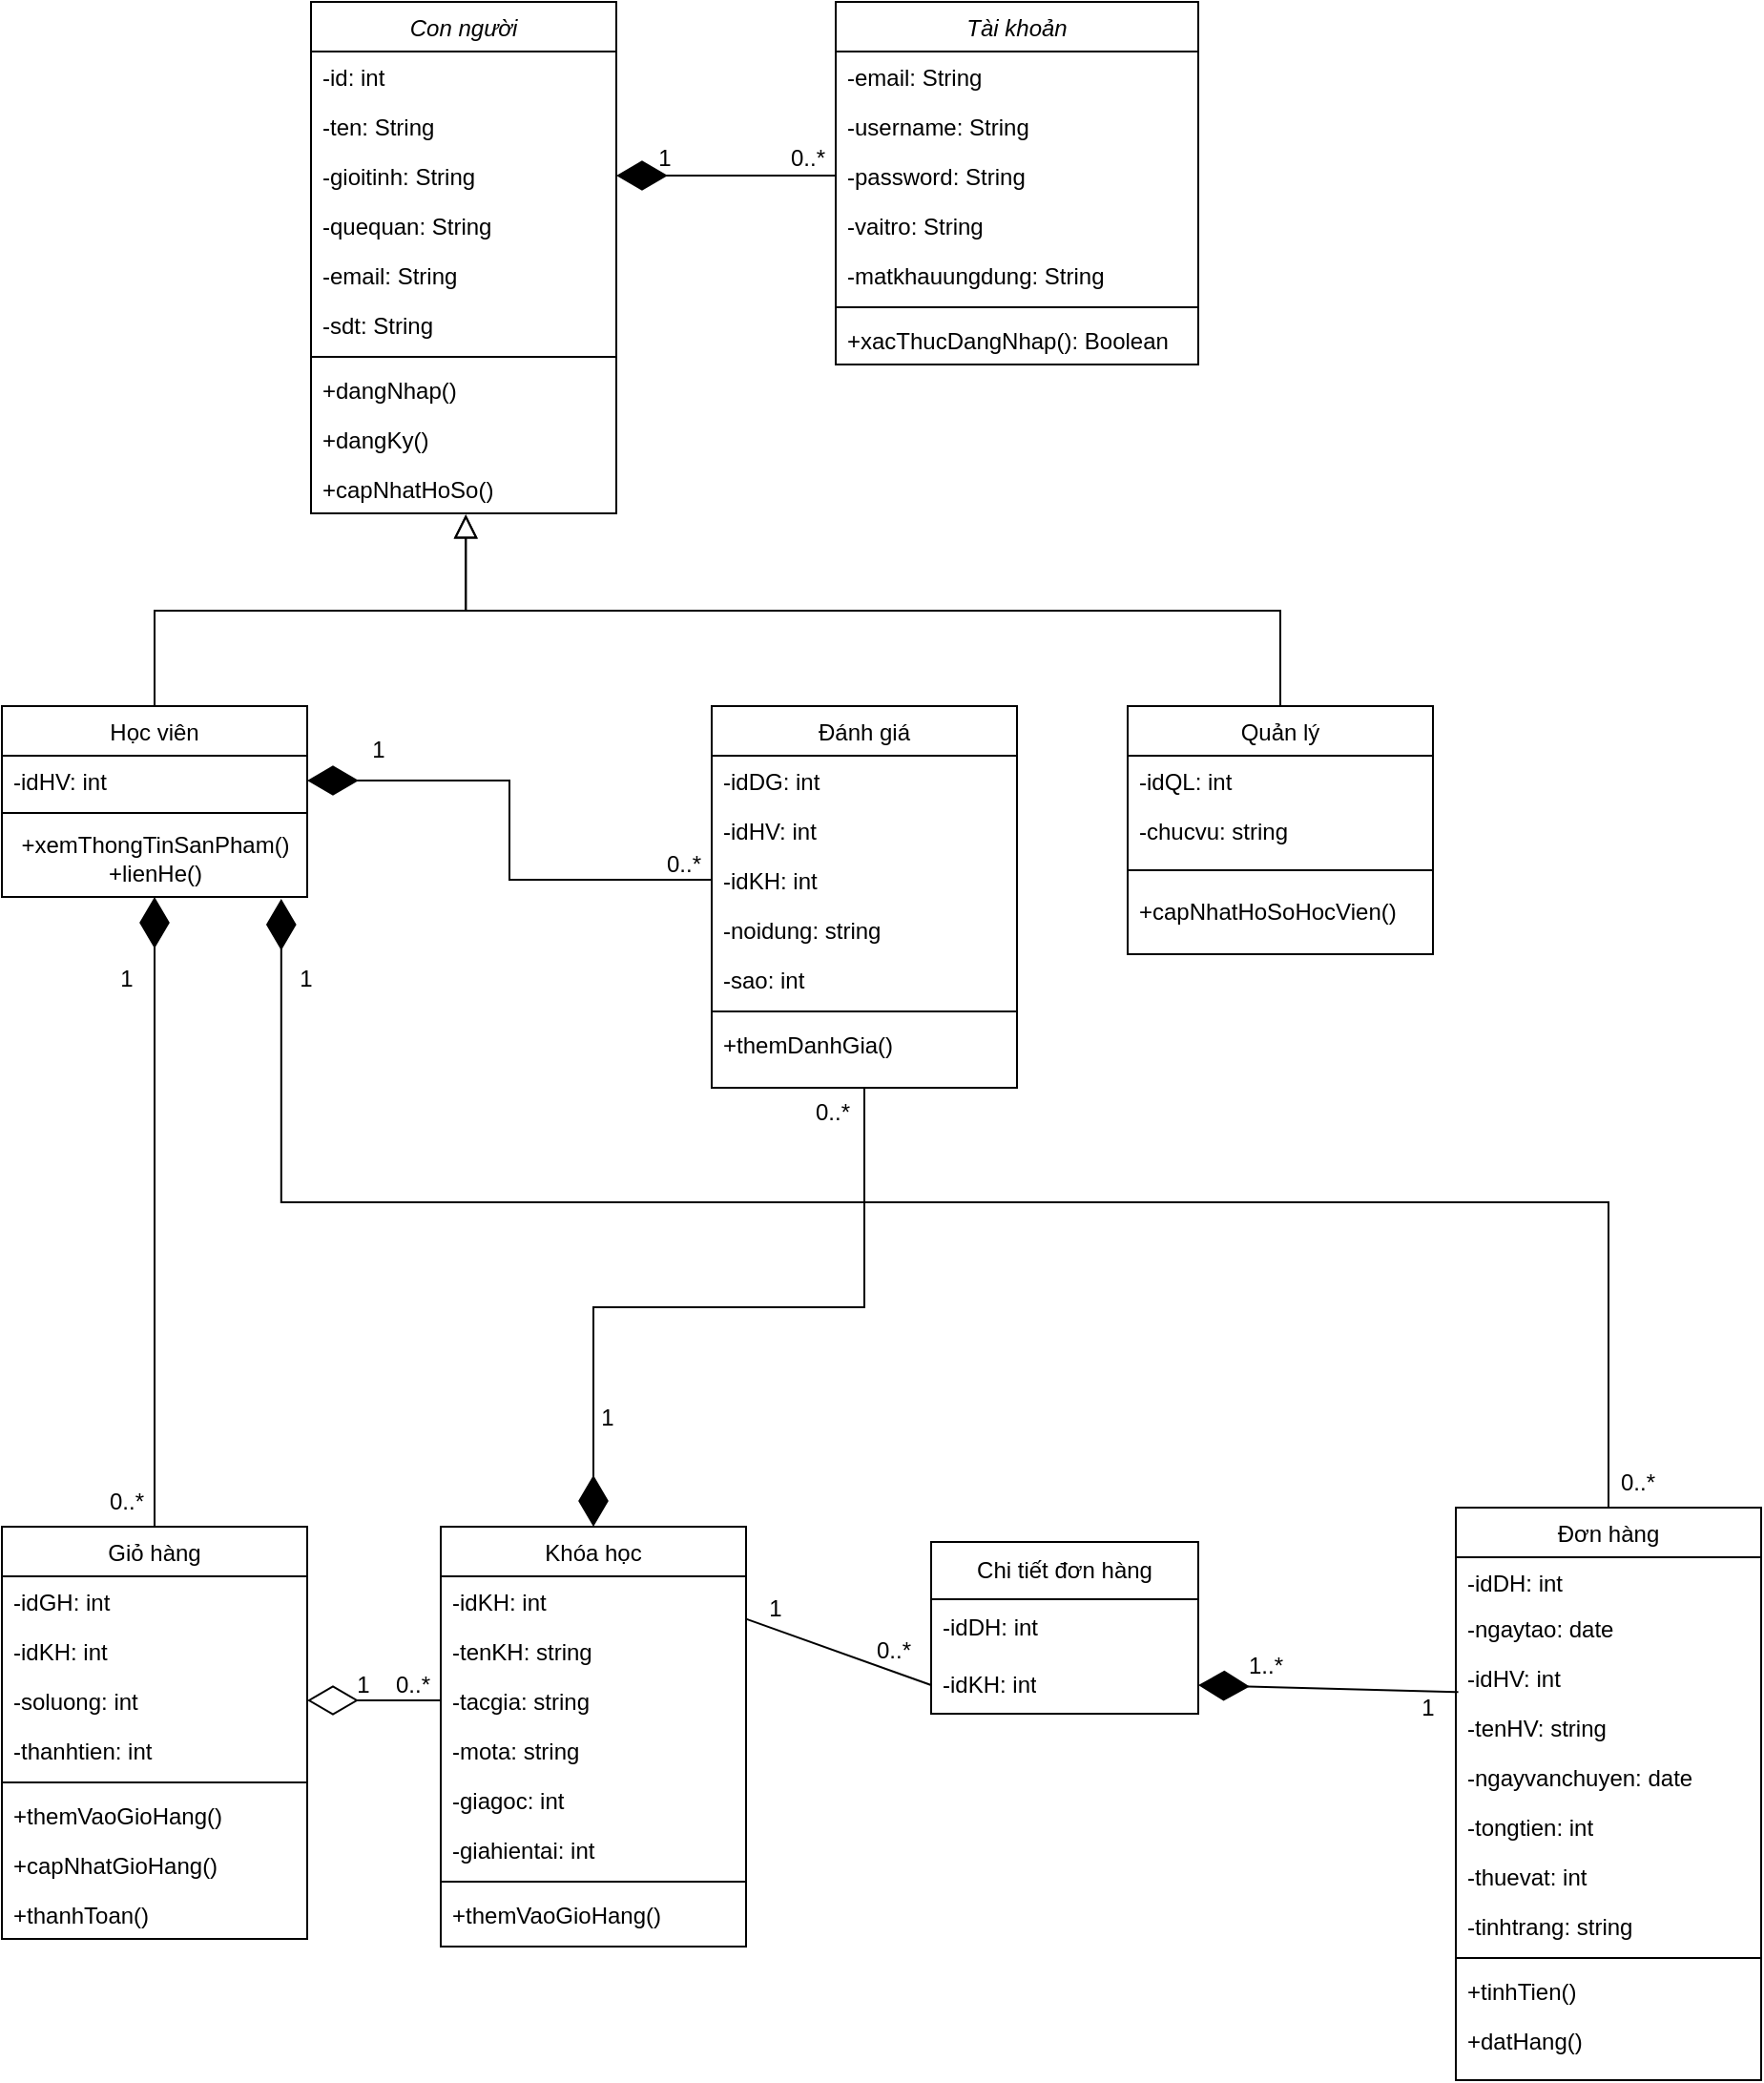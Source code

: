 <mxfile version="22.1.2" type="device">
  <diagram id="C5RBs43oDa-KdzZeNtuy" name="Page-1">
    <mxGraphModel dx="1098" dy="640" grid="1" gridSize="10" guides="1" tooltips="1" connect="1" arrows="1" fold="1" page="1" pageScale="1" pageWidth="827" pageHeight="1169" math="0" shadow="0">
      <root>
        <mxCell id="WIyWlLk6GJQsqaUBKTNV-0" />
        <mxCell id="WIyWlLk6GJQsqaUBKTNV-1" parent="WIyWlLk6GJQsqaUBKTNV-0" />
        <mxCell id="zkfFHV4jXpPFQw0GAbJ--0" value="Tài khoản" style="swimlane;fontStyle=2;align=center;verticalAlign=top;childLayout=stackLayout;horizontal=1;startSize=26;horizontalStack=0;resizeParent=1;resizeLast=0;collapsible=1;marginBottom=0;rounded=0;shadow=0;strokeWidth=1;" parent="WIyWlLk6GJQsqaUBKTNV-1" vertex="1">
          <mxGeometry x="475" y="40" width="190" height="190" as="geometry">
            <mxRectangle x="230" y="140" width="160" height="26" as="alternateBounds" />
          </mxGeometry>
        </mxCell>
        <mxCell id="zkfFHV4jXpPFQw0GAbJ--1" value="-email: String" style="text;align=left;verticalAlign=top;spacingLeft=4;spacingRight=4;overflow=hidden;rotatable=0;points=[[0,0.5],[1,0.5]];portConstraint=eastwest;" parent="zkfFHV4jXpPFQw0GAbJ--0" vertex="1">
          <mxGeometry y="26" width="190" height="26" as="geometry" />
        </mxCell>
        <mxCell id="zkfFHV4jXpPFQw0GAbJ--2" value="-username: String" style="text;align=left;verticalAlign=top;spacingLeft=4;spacingRight=4;overflow=hidden;rotatable=0;points=[[0,0.5],[1,0.5]];portConstraint=eastwest;rounded=0;shadow=0;html=0;" parent="zkfFHV4jXpPFQw0GAbJ--0" vertex="1">
          <mxGeometry y="52" width="190" height="26" as="geometry" />
        </mxCell>
        <mxCell id="zkfFHV4jXpPFQw0GAbJ--3" value="-password: String" style="text;align=left;verticalAlign=top;spacingLeft=4;spacingRight=4;overflow=hidden;rotatable=0;points=[[0,0.5],[1,0.5]];portConstraint=eastwest;rounded=0;shadow=0;html=0;" parent="zkfFHV4jXpPFQw0GAbJ--0" vertex="1">
          <mxGeometry y="78" width="190" height="26" as="geometry" />
        </mxCell>
        <mxCell id="jd1oovCudmovZG616yT5-0" value="-vaitro: String" style="text;align=left;verticalAlign=top;spacingLeft=4;spacingRight=4;overflow=hidden;rotatable=0;points=[[0,0.5],[1,0.5]];portConstraint=eastwest;rounded=0;shadow=0;html=0;" parent="zkfFHV4jXpPFQw0GAbJ--0" vertex="1">
          <mxGeometry y="104" width="190" height="26" as="geometry" />
        </mxCell>
        <mxCell id="jd1oovCudmovZG616yT5-1" value="-matkhauungdung: String" style="text;align=left;verticalAlign=top;spacingLeft=4;spacingRight=4;overflow=hidden;rotatable=0;points=[[0,0.5],[1,0.5]];portConstraint=eastwest;rounded=0;shadow=0;html=0;" parent="zkfFHV4jXpPFQw0GAbJ--0" vertex="1">
          <mxGeometry y="130" width="190" height="26" as="geometry" />
        </mxCell>
        <mxCell id="zkfFHV4jXpPFQw0GAbJ--4" value="" style="line;html=1;strokeWidth=1;align=left;verticalAlign=middle;spacingTop=-1;spacingLeft=3;spacingRight=3;rotatable=0;labelPosition=right;points=[];portConstraint=eastwest;" parent="zkfFHV4jXpPFQw0GAbJ--0" vertex="1">
          <mxGeometry y="156" width="190" height="8" as="geometry" />
        </mxCell>
        <mxCell id="zkfFHV4jXpPFQw0GAbJ--5" value="+xacThucDangNhap(): Boolean" style="text;align=left;verticalAlign=top;spacingLeft=4;spacingRight=4;overflow=hidden;rotatable=0;points=[[0,0.5],[1,0.5]];portConstraint=eastwest;" parent="zkfFHV4jXpPFQw0GAbJ--0" vertex="1">
          <mxGeometry y="164" width="190" height="26" as="geometry" />
        </mxCell>
        <mxCell id="zkfFHV4jXpPFQw0GAbJ--6" value="Học viên" style="swimlane;fontStyle=0;align=center;verticalAlign=top;childLayout=stackLayout;horizontal=1;startSize=26;horizontalStack=0;resizeParent=1;resizeLast=0;collapsible=1;marginBottom=0;rounded=0;shadow=0;strokeWidth=1;" parent="WIyWlLk6GJQsqaUBKTNV-1" vertex="1">
          <mxGeometry x="38" y="409" width="160" height="100" as="geometry">
            <mxRectangle x="130" y="380" width="160" height="26" as="alternateBounds" />
          </mxGeometry>
        </mxCell>
        <mxCell id="zkfFHV4jXpPFQw0GAbJ--7" value="-idHV: int" style="text;align=left;verticalAlign=top;spacingLeft=4;spacingRight=4;overflow=hidden;rotatable=0;points=[[0,0.5],[1,0.5]];portConstraint=eastwest;" parent="zkfFHV4jXpPFQw0GAbJ--6" vertex="1">
          <mxGeometry y="26" width="160" height="26" as="geometry" />
        </mxCell>
        <mxCell id="zkfFHV4jXpPFQw0GAbJ--9" value="" style="line;html=1;strokeWidth=1;align=left;verticalAlign=middle;spacingTop=-1;spacingLeft=3;spacingRight=3;rotatable=0;labelPosition=right;points=[];portConstraint=eastwest;" parent="zkfFHV4jXpPFQw0GAbJ--6" vertex="1">
          <mxGeometry y="52" width="160" height="8" as="geometry" />
        </mxCell>
        <mxCell id="YX0fUGeAT8fQFnYEiTlA-13" value="+xemThongTinSanPham()&lt;br&gt;+lienHe()" style="text;html=1;align=center;verticalAlign=middle;resizable=0;points=[];autosize=1;strokeColor=none;fillColor=none;" parent="zkfFHV4jXpPFQw0GAbJ--6" vertex="1">
          <mxGeometry y="60" width="160" height="40" as="geometry" />
        </mxCell>
        <mxCell id="zkfFHV4jXpPFQw0GAbJ--12" value="" style="endArrow=block;endSize=10;endFill=0;shadow=0;strokeWidth=1;rounded=0;edgeStyle=elbowEdgeStyle;elbow=vertical;entryX=0.507;entryY=1.024;entryDx=0;entryDy=0;entryPerimeter=0;" parent="WIyWlLk6GJQsqaUBKTNV-1" source="zkfFHV4jXpPFQw0GAbJ--6" target="YX0fUGeAT8fQFnYEiTlA-11" edge="1">
          <mxGeometry width="160" relative="1" as="geometry">
            <mxPoint x="178" y="252" as="sourcePoint" />
            <mxPoint x="280" y="349" as="targetPoint" />
          </mxGeometry>
        </mxCell>
        <mxCell id="zkfFHV4jXpPFQw0GAbJ--13" value="Quản lý" style="swimlane;fontStyle=0;align=center;verticalAlign=top;childLayout=stackLayout;horizontal=1;startSize=26;horizontalStack=0;resizeParent=1;resizeLast=0;collapsible=1;marginBottom=0;rounded=0;shadow=0;strokeWidth=1;" parent="WIyWlLk6GJQsqaUBKTNV-1" vertex="1">
          <mxGeometry x="628" y="409" width="160" height="130" as="geometry">
            <mxRectangle x="340" y="380" width="170" height="26" as="alternateBounds" />
          </mxGeometry>
        </mxCell>
        <mxCell id="zkfFHV4jXpPFQw0GAbJ--14" value="-idQL: int" style="text;align=left;verticalAlign=top;spacingLeft=4;spacingRight=4;overflow=hidden;rotatable=0;points=[[0,0.5],[1,0.5]];portConstraint=eastwest;" parent="zkfFHV4jXpPFQw0GAbJ--13" vertex="1">
          <mxGeometry y="26" width="160" height="26" as="geometry" />
        </mxCell>
        <mxCell id="jd1oovCudmovZG616yT5-18" value="-chucvu: string" style="text;align=left;verticalAlign=top;spacingLeft=4;spacingRight=4;overflow=hidden;rotatable=0;points=[[0,0.5],[1,0.5]];portConstraint=eastwest;" parent="zkfFHV4jXpPFQw0GAbJ--13" vertex="1">
          <mxGeometry y="52" width="160" height="26" as="geometry" />
        </mxCell>
        <mxCell id="zkfFHV4jXpPFQw0GAbJ--15" value="" style="line;html=1;strokeWidth=1;align=left;verticalAlign=middle;spacingTop=-1;spacingLeft=3;spacingRight=3;rotatable=0;labelPosition=right;points=[];portConstraint=eastwest;" parent="zkfFHV4jXpPFQw0GAbJ--13" vertex="1">
          <mxGeometry y="78" width="160" height="16" as="geometry" />
        </mxCell>
        <mxCell id="NbkQ2W4Gt56Jod85c_LE-4" value="+capNhatHoSoHocVien()" style="text;align=left;verticalAlign=top;spacingLeft=4;spacingRight=4;overflow=hidden;rotatable=0;points=[[0,0.5],[1,0.5]];portConstraint=eastwest;" parent="zkfFHV4jXpPFQw0GAbJ--13" vertex="1">
          <mxGeometry y="94" width="160" height="26" as="geometry" />
        </mxCell>
        <mxCell id="zkfFHV4jXpPFQw0GAbJ--16" value="" style="endArrow=block;endSize=10;endFill=0;shadow=0;strokeWidth=1;rounded=0;edgeStyle=elbowEdgeStyle;elbow=vertical;entryX=0.507;entryY=1.024;entryDx=0;entryDy=0;entryPerimeter=0;" parent="WIyWlLk6GJQsqaUBKTNV-1" source="zkfFHV4jXpPFQw0GAbJ--13" target="YX0fUGeAT8fQFnYEiTlA-11" edge="1">
          <mxGeometry width="160" relative="1" as="geometry">
            <mxPoint x="188" y="422" as="sourcePoint" />
            <mxPoint x="320" y="329" as="targetPoint" />
          </mxGeometry>
        </mxCell>
        <mxCell id="NbkQ2W4Gt56Jod85c_LE-10" value="Giỏ hàng" style="swimlane;fontStyle=0;align=center;verticalAlign=top;childLayout=stackLayout;horizontal=1;startSize=26;horizontalStack=0;resizeParent=1;resizeLast=0;collapsible=1;marginBottom=0;rounded=0;shadow=0;strokeWidth=1;" parent="WIyWlLk6GJQsqaUBKTNV-1" vertex="1">
          <mxGeometry x="38" y="839" width="160" height="216" as="geometry">
            <mxRectangle x="130" y="380" width="160" height="26" as="alternateBounds" />
          </mxGeometry>
        </mxCell>
        <mxCell id="NbkQ2W4Gt56Jod85c_LE-11" value="-idGH: int" style="text;align=left;verticalAlign=top;spacingLeft=4;spacingRight=4;overflow=hidden;rotatable=0;points=[[0,0.5],[1,0.5]];portConstraint=eastwest;" parent="NbkQ2W4Gt56Jod85c_LE-10" vertex="1">
          <mxGeometry y="26" width="160" height="26" as="geometry" />
        </mxCell>
        <mxCell id="NbkQ2W4Gt56Jod85c_LE-12" value="-idKH: int" style="text;align=left;verticalAlign=top;spacingLeft=4;spacingRight=4;overflow=hidden;rotatable=0;points=[[0,0.5],[1,0.5]];portConstraint=eastwest;rounded=0;shadow=0;html=0;" parent="NbkQ2W4Gt56Jod85c_LE-10" vertex="1">
          <mxGeometry y="52" width="160" height="26" as="geometry" />
        </mxCell>
        <mxCell id="NbkQ2W4Gt56Jod85c_LE-13" value="-soluong: int" style="text;align=left;verticalAlign=top;spacingLeft=4;spacingRight=4;overflow=hidden;rotatable=0;points=[[0,0.5],[1,0.5]];portConstraint=eastwest;" parent="NbkQ2W4Gt56Jod85c_LE-10" vertex="1">
          <mxGeometry y="78" width="160" height="26" as="geometry" />
        </mxCell>
        <mxCell id="BoK7r5zTZBw8jfVwjByL-41" value="-thanhtien: int" style="text;align=left;verticalAlign=top;spacingLeft=4;spacingRight=4;overflow=hidden;rotatable=0;points=[[0,0.5],[1,0.5]];portConstraint=eastwest;" parent="NbkQ2W4Gt56Jod85c_LE-10" vertex="1">
          <mxGeometry y="104" width="160" height="26" as="geometry" />
        </mxCell>
        <mxCell id="NbkQ2W4Gt56Jod85c_LE-18" value="" style="line;html=1;strokeWidth=1;align=left;verticalAlign=middle;spacingTop=-1;spacingLeft=3;spacingRight=3;rotatable=0;labelPosition=right;points=[];portConstraint=eastwest;" parent="NbkQ2W4Gt56Jod85c_LE-10" vertex="1">
          <mxGeometry y="130" width="160" height="8" as="geometry" />
        </mxCell>
        <mxCell id="NbkQ2W4Gt56Jod85c_LE-19" value="+themVaoGioHang()" style="text;align=left;verticalAlign=top;spacingLeft=4;spacingRight=4;overflow=hidden;rotatable=0;points=[[0,0.5],[1,0.5]];portConstraint=eastwest;fontStyle=0" parent="NbkQ2W4Gt56Jod85c_LE-10" vertex="1">
          <mxGeometry y="138" width="160" height="26" as="geometry" />
        </mxCell>
        <mxCell id="NbkQ2W4Gt56Jod85c_LE-20" value="+capNhatGioHang()" style="text;align=left;verticalAlign=top;spacingLeft=4;spacingRight=4;overflow=hidden;rotatable=0;points=[[0,0.5],[1,0.5]];portConstraint=eastwest;" parent="NbkQ2W4Gt56Jod85c_LE-10" vertex="1">
          <mxGeometry y="164" width="160" height="26" as="geometry" />
        </mxCell>
        <mxCell id="NbkQ2W4Gt56Jod85c_LE-21" value="+thanhToan()" style="text;align=left;verticalAlign=top;spacingLeft=4;spacingRight=4;overflow=hidden;rotatable=0;points=[[0,0.5],[1,0.5]];portConstraint=eastwest;" parent="NbkQ2W4Gt56Jod85c_LE-10" vertex="1">
          <mxGeometry y="190" width="160" height="26" as="geometry" />
        </mxCell>
        <mxCell id="BoK7r5zTZBw8jfVwjByL-0" value="" style="endArrow=diamondThin;endFill=1;endSize=24;html=1;rounded=0;exitX=0.5;exitY=0;exitDx=0;exitDy=0;entryX=0.5;entryY=1;entryDx=0;entryDy=0;" parent="WIyWlLk6GJQsqaUBKTNV-1" source="NbkQ2W4Gt56Jod85c_LE-10" target="zkfFHV4jXpPFQw0GAbJ--6" edge="1">
          <mxGeometry width="160" relative="1" as="geometry">
            <mxPoint x="218" y="719" as="sourcePoint" />
            <mxPoint x="100" y="679" as="targetPoint" />
          </mxGeometry>
        </mxCell>
        <mxCell id="BoK7r5zTZBw8jfVwjByL-1" value="&lt;span style=&quot;font-weight: normal;&quot;&gt;0..*&lt;/span&gt;" style="text;align=center;fontStyle=1;verticalAlign=middle;spacingLeft=3;spacingRight=3;strokeColor=none;rotatable=0;points=[[0,0.5],[1,0.5]];portConstraint=eastwest;html=1;" parent="WIyWlLk6GJQsqaUBKTNV-1" vertex="1">
          <mxGeometry x="88" y="813" width="30" height="26" as="geometry" />
        </mxCell>
        <mxCell id="BoK7r5zTZBw8jfVwjByL-4" value="&lt;span style=&quot;font-weight: normal;&quot;&gt;1&lt;/span&gt;" style="text;align=center;fontStyle=1;verticalAlign=middle;spacingLeft=3;spacingRight=3;strokeColor=none;rotatable=0;points=[[0,0.5],[1,0.5]];portConstraint=eastwest;html=1;" parent="WIyWlLk6GJQsqaUBKTNV-1" vertex="1">
          <mxGeometry x="88" y="539" width="30" height="26" as="geometry" />
        </mxCell>
        <mxCell id="BoK7r5zTZBw8jfVwjByL-5" value="Đơn hàng" style="swimlane;fontStyle=0;align=center;verticalAlign=top;childLayout=stackLayout;horizontal=1;startSize=26;horizontalStack=0;resizeParent=1;resizeLast=0;collapsible=1;marginBottom=0;rounded=0;shadow=0;strokeWidth=1;" parent="WIyWlLk6GJQsqaUBKTNV-1" vertex="1">
          <mxGeometry x="800" y="829" width="160" height="300" as="geometry">
            <mxRectangle x="130" y="380" width="160" height="26" as="alternateBounds" />
          </mxGeometry>
        </mxCell>
        <mxCell id="A6wESvYglgQZKpECE7k4-2" value="-idDH: int" style="text;align=left;verticalAlign=top;spacingLeft=4;spacingRight=4;overflow=hidden;rotatable=0;points=[[0,0.5],[1,0.5]];portConstraint=eastwest;" parent="BoK7r5zTZBw8jfVwjByL-5" vertex="1">
          <mxGeometry y="26" width="160" height="24" as="geometry" />
        </mxCell>
        <mxCell id="BoK7r5zTZBw8jfVwjByL-7" value="-ngaytao: date" style="text;align=left;verticalAlign=top;spacingLeft=4;spacingRight=4;overflow=hidden;rotatable=0;points=[[0,0.5],[1,0.5]];portConstraint=eastwest;rounded=0;shadow=0;html=0;" parent="BoK7r5zTZBw8jfVwjByL-5" vertex="1">
          <mxGeometry y="50" width="160" height="26" as="geometry" />
        </mxCell>
        <mxCell id="BoK7r5zTZBw8jfVwjByL-14" value="-idHV: int" style="text;align=left;verticalAlign=top;spacingLeft=4;spacingRight=4;overflow=hidden;rotatable=0;points=[[0,0.5],[1,0.5]];portConstraint=eastwest;" parent="BoK7r5zTZBw8jfVwjByL-5" vertex="1">
          <mxGeometry y="76" width="160" height="26" as="geometry" />
        </mxCell>
        <mxCell id="BoK7r5zTZBw8jfVwjByL-15" value="-tenHV: string" style="text;align=left;verticalAlign=top;spacingLeft=4;spacingRight=4;overflow=hidden;rotatable=0;points=[[0,0.5],[1,0.5]];portConstraint=eastwest;" parent="BoK7r5zTZBw8jfVwjByL-5" vertex="1">
          <mxGeometry y="102" width="160" height="26" as="geometry" />
        </mxCell>
        <mxCell id="BoK7r5zTZBw8jfVwjByL-8" value="-ngayvanchuyen: date" style="text;align=left;verticalAlign=top;spacingLeft=4;spacingRight=4;overflow=hidden;rotatable=0;points=[[0,0.5],[1,0.5]];portConstraint=eastwest;" parent="BoK7r5zTZBw8jfVwjByL-5" vertex="1">
          <mxGeometry y="128" width="160" height="26" as="geometry" />
        </mxCell>
        <mxCell id="BoK7r5zTZBw8jfVwjByL-38" value="-tongtien: int" style="text;align=left;verticalAlign=top;spacingLeft=4;spacingRight=4;overflow=hidden;rotatable=0;points=[[0,0.5],[1,0.5]];portConstraint=eastwest;" parent="BoK7r5zTZBw8jfVwjByL-5" vertex="1">
          <mxGeometry y="154" width="160" height="26" as="geometry" />
        </mxCell>
        <mxCell id="BoK7r5zTZBw8jfVwjByL-39" value="-thuevat: int" style="text;align=left;verticalAlign=top;spacingLeft=4;spacingRight=4;overflow=hidden;rotatable=0;points=[[0,0.5],[1,0.5]];portConstraint=eastwest;" parent="BoK7r5zTZBw8jfVwjByL-5" vertex="1">
          <mxGeometry y="180" width="160" height="26" as="geometry" />
        </mxCell>
        <mxCell id="BoK7r5zTZBw8jfVwjByL-19" value="-tinhtrang: string" style="text;align=left;verticalAlign=top;spacingLeft=4;spacingRight=4;overflow=hidden;rotatable=0;points=[[0,0.5],[1,0.5]];portConstraint=eastwest;" parent="BoK7r5zTZBw8jfVwjByL-5" vertex="1">
          <mxGeometry y="206" width="160" height="26" as="geometry" />
        </mxCell>
        <mxCell id="BoK7r5zTZBw8jfVwjByL-9" value="" style="line;html=1;strokeWidth=1;align=left;verticalAlign=middle;spacingTop=-1;spacingLeft=3;spacingRight=3;rotatable=0;labelPosition=right;points=[];portConstraint=eastwest;" parent="BoK7r5zTZBw8jfVwjByL-5" vertex="1">
          <mxGeometry y="232" width="160" height="8" as="geometry" />
        </mxCell>
        <mxCell id="BoK7r5zTZBw8jfVwjByL-11" value="+tinhTien()" style="text;align=left;verticalAlign=top;spacingLeft=4;spacingRight=4;overflow=hidden;rotatable=0;points=[[0,0.5],[1,0.5]];portConstraint=eastwest;" parent="BoK7r5zTZBw8jfVwjByL-5" vertex="1">
          <mxGeometry y="240" width="160" height="26" as="geometry" />
        </mxCell>
        <mxCell id="BoK7r5zTZBw8jfVwjByL-40" value="+datHang()" style="text;align=left;verticalAlign=top;spacingLeft=4;spacingRight=4;overflow=hidden;rotatable=0;points=[[0,0.5],[1,0.5]];portConstraint=eastwest;" parent="BoK7r5zTZBw8jfVwjByL-5" vertex="1">
          <mxGeometry y="266" width="160" height="26" as="geometry" />
        </mxCell>
        <mxCell id="BoK7r5zTZBw8jfVwjByL-21" value="" style="endArrow=diamondThin;endFill=1;endSize=24;html=1;rounded=0;exitX=0.5;exitY=0;exitDx=0;exitDy=0;edgeStyle=orthogonalEdgeStyle;entryX=0.915;entryY=1.025;entryDx=0;entryDy=0;entryPerimeter=0;" parent="WIyWlLk6GJQsqaUBKTNV-1" source="BoK7r5zTZBw8jfVwjByL-5" target="YX0fUGeAT8fQFnYEiTlA-13" edge="1">
          <mxGeometry width="160" relative="1" as="geometry">
            <mxPoint x="198" y="849" as="sourcePoint" />
            <mxPoint x="198" y="534" as="targetPoint" />
          </mxGeometry>
        </mxCell>
        <mxCell id="BoK7r5zTZBw8jfVwjByL-22" value="&lt;span style=&quot;font-weight: normal;&quot;&gt;1&lt;/span&gt;" style="text;align=center;fontStyle=1;verticalAlign=middle;spacingLeft=3;spacingRight=3;strokeColor=none;rotatable=0;points=[[0,0.5],[1,0.5]];portConstraint=eastwest;html=1;" parent="WIyWlLk6GJQsqaUBKTNV-1" vertex="1">
          <mxGeometry x="182" y="539" width="30" height="26" as="geometry" />
        </mxCell>
        <mxCell id="BoK7r5zTZBw8jfVwjByL-42" value="Khóa học" style="swimlane;fontStyle=0;align=center;verticalAlign=top;childLayout=stackLayout;horizontal=1;startSize=26;horizontalStack=0;resizeParent=1;resizeLast=0;collapsible=1;marginBottom=0;rounded=0;shadow=0;strokeWidth=1;" parent="WIyWlLk6GJQsqaUBKTNV-1" vertex="1">
          <mxGeometry x="268" y="839" width="160" height="220" as="geometry">
            <mxRectangle x="130" y="380" width="160" height="26" as="alternateBounds" />
          </mxGeometry>
        </mxCell>
        <mxCell id="BoK7r5zTZBw8jfVwjByL-43" value="-idKH: int" style="text;align=left;verticalAlign=top;spacingLeft=4;spacingRight=4;overflow=hidden;rotatable=0;points=[[0,0.5],[1,0.5]];portConstraint=eastwest;" parent="BoK7r5zTZBw8jfVwjByL-42" vertex="1">
          <mxGeometry y="26" width="160" height="26" as="geometry" />
        </mxCell>
        <mxCell id="BoK7r5zTZBw8jfVwjByL-44" value="-tenKH: string" style="text;align=left;verticalAlign=top;spacingLeft=4;spacingRight=4;overflow=hidden;rotatable=0;points=[[0,0.5],[1,0.5]];portConstraint=eastwest;rounded=0;shadow=0;html=0;" parent="BoK7r5zTZBw8jfVwjByL-42" vertex="1">
          <mxGeometry y="52" width="160" height="26" as="geometry" />
        </mxCell>
        <mxCell id="BoK7r5zTZBw8jfVwjByL-45" value="-tacgia: string" style="text;align=left;verticalAlign=top;spacingLeft=4;spacingRight=4;overflow=hidden;rotatable=0;points=[[0,0.5],[1,0.5]];portConstraint=eastwest;" parent="BoK7r5zTZBw8jfVwjByL-42" vertex="1">
          <mxGeometry y="78" width="160" height="26" as="geometry" />
        </mxCell>
        <mxCell id="BoK7r5zTZBw8jfVwjByL-46" value="-mota: string" style="text;align=left;verticalAlign=top;spacingLeft=4;spacingRight=4;overflow=hidden;rotatable=0;points=[[0,0.5],[1,0.5]];portConstraint=eastwest;" parent="BoK7r5zTZBw8jfVwjByL-42" vertex="1">
          <mxGeometry y="104" width="160" height="26" as="geometry" />
        </mxCell>
        <mxCell id="BoK7r5zTZBw8jfVwjByL-52" value="-giagoc: int" style="text;align=left;verticalAlign=top;spacingLeft=4;spacingRight=4;overflow=hidden;rotatable=0;points=[[0,0.5],[1,0.5]];portConstraint=eastwest;" parent="BoK7r5zTZBw8jfVwjByL-42" vertex="1">
          <mxGeometry y="130" width="160" height="26" as="geometry" />
        </mxCell>
        <mxCell id="BoK7r5zTZBw8jfVwjByL-51" value="-giahientai: int" style="text;align=left;verticalAlign=top;spacingLeft=4;spacingRight=4;overflow=hidden;rotatable=0;points=[[0,0.5],[1,0.5]];portConstraint=eastwest;" parent="BoK7r5zTZBw8jfVwjByL-42" vertex="1">
          <mxGeometry y="156" width="160" height="26" as="geometry" />
        </mxCell>
        <mxCell id="BoK7r5zTZBw8jfVwjByL-47" value="" style="line;html=1;strokeWidth=1;align=left;verticalAlign=middle;spacingTop=-1;spacingLeft=3;spacingRight=3;rotatable=0;labelPosition=right;points=[];portConstraint=eastwest;" parent="BoK7r5zTZBw8jfVwjByL-42" vertex="1">
          <mxGeometry y="182" width="160" height="8" as="geometry" />
        </mxCell>
        <mxCell id="BoK7r5zTZBw8jfVwjByL-48" value="+themVaoGioHang()" style="text;align=left;verticalAlign=top;spacingLeft=4;spacingRight=4;overflow=hidden;rotatable=0;points=[[0,0.5],[1,0.5]];portConstraint=eastwest;fontStyle=0" parent="BoK7r5zTZBw8jfVwjByL-42" vertex="1">
          <mxGeometry y="190" width="160" height="26" as="geometry" />
        </mxCell>
        <mxCell id="BoK7r5zTZBw8jfVwjByL-53" value="" style="endArrow=diamondThin;endFill=0;endSize=24;html=1;rounded=0;entryX=1;entryY=0.5;entryDx=0;entryDy=0;exitX=0;exitY=0.5;exitDx=0;exitDy=0;" parent="WIyWlLk6GJQsqaUBKTNV-1" source="BoK7r5zTZBw8jfVwjByL-45" target="NbkQ2W4Gt56Jod85c_LE-13" edge="1">
          <mxGeometry width="160" relative="1" as="geometry">
            <mxPoint x="208" y="949" as="sourcePoint" />
            <mxPoint x="368" y="949" as="targetPoint" />
          </mxGeometry>
        </mxCell>
        <mxCell id="BoK7r5zTZBw8jfVwjByL-54" value="&lt;span style=&quot;font-weight: normal;&quot;&gt;0..*&lt;/span&gt;" style="text;align=center;fontStyle=1;verticalAlign=middle;spacingLeft=3;spacingRight=3;strokeColor=none;rotatable=0;points=[[0,0.5],[1,0.5]];portConstraint=eastwest;html=1;" parent="WIyWlLk6GJQsqaUBKTNV-1" vertex="1">
          <mxGeometry x="238" y="909" width="30" height="26" as="geometry" />
        </mxCell>
        <mxCell id="BoK7r5zTZBw8jfVwjByL-55" value="&lt;span style=&quot;font-weight: normal;&quot;&gt;1&lt;/span&gt;" style="text;align=center;fontStyle=1;verticalAlign=middle;spacingLeft=3;spacingRight=3;strokeColor=none;rotatable=0;points=[[0,0.5],[1,0.5]];portConstraint=eastwest;html=1;" parent="WIyWlLk6GJQsqaUBKTNV-1" vertex="1">
          <mxGeometry x="212" y="909" width="30" height="26" as="geometry" />
        </mxCell>
        <mxCell id="BoK7r5zTZBw8jfVwjByL-60" value="Đánh giá" style="swimlane;fontStyle=0;align=center;verticalAlign=top;childLayout=stackLayout;horizontal=1;startSize=26;horizontalStack=0;resizeParent=1;resizeLast=0;collapsible=1;marginBottom=0;rounded=0;shadow=0;strokeWidth=1;" parent="WIyWlLk6GJQsqaUBKTNV-1" vertex="1">
          <mxGeometry x="410" y="409" width="160" height="200" as="geometry">
            <mxRectangle x="130" y="380" width="160" height="26" as="alternateBounds" />
          </mxGeometry>
        </mxCell>
        <mxCell id="BoK7r5zTZBw8jfVwjByL-61" value="-idDG: int" style="text;align=left;verticalAlign=top;spacingLeft=4;spacingRight=4;overflow=hidden;rotatable=0;points=[[0,0.5],[1,0.5]];portConstraint=eastwest;" parent="BoK7r5zTZBw8jfVwjByL-60" vertex="1">
          <mxGeometry y="26" width="160" height="26" as="geometry" />
        </mxCell>
        <mxCell id="BoK7r5zTZBw8jfVwjByL-62" value="-idHV: int" style="text;align=left;verticalAlign=top;spacingLeft=4;spacingRight=4;overflow=hidden;rotatable=0;points=[[0,0.5],[1,0.5]];portConstraint=eastwest;rounded=0;shadow=0;html=0;" parent="BoK7r5zTZBw8jfVwjByL-60" vertex="1">
          <mxGeometry y="52" width="160" height="26" as="geometry" />
        </mxCell>
        <mxCell id="BoK7r5zTZBw8jfVwjByL-63" value="-idKH: int" style="text;align=left;verticalAlign=top;spacingLeft=4;spacingRight=4;overflow=hidden;rotatable=0;points=[[0,0.5],[1,0.5]];portConstraint=eastwest;" parent="BoK7r5zTZBw8jfVwjByL-60" vertex="1">
          <mxGeometry y="78" width="160" height="26" as="geometry" />
        </mxCell>
        <mxCell id="BoK7r5zTZBw8jfVwjByL-64" value="-noidung: string" style="text;align=left;verticalAlign=top;spacingLeft=4;spacingRight=4;overflow=hidden;rotatable=0;points=[[0,0.5],[1,0.5]];portConstraint=eastwest;" parent="BoK7r5zTZBw8jfVwjByL-60" vertex="1">
          <mxGeometry y="104" width="160" height="26" as="geometry" />
        </mxCell>
        <mxCell id="BoK7r5zTZBw8jfVwjByL-65" value="-sao: int" style="text;align=left;verticalAlign=top;spacingLeft=4;spacingRight=4;overflow=hidden;rotatable=0;points=[[0,0.5],[1,0.5]];portConstraint=eastwest;" parent="BoK7r5zTZBw8jfVwjByL-60" vertex="1">
          <mxGeometry y="130" width="160" height="26" as="geometry" />
        </mxCell>
        <mxCell id="BoK7r5zTZBw8jfVwjByL-67" value="" style="line;html=1;strokeWidth=1;align=left;verticalAlign=middle;spacingTop=-1;spacingLeft=3;spacingRight=3;rotatable=0;labelPosition=right;points=[];portConstraint=eastwest;" parent="BoK7r5zTZBw8jfVwjByL-60" vertex="1">
          <mxGeometry y="156" width="160" height="8" as="geometry" />
        </mxCell>
        <mxCell id="BoK7r5zTZBw8jfVwjByL-68" value="+themDanhGia()" style="text;align=left;verticalAlign=top;spacingLeft=4;spacingRight=4;overflow=hidden;rotatable=0;points=[[0,0.5],[1,0.5]];portConstraint=eastwest;fontStyle=0" parent="BoK7r5zTZBw8jfVwjByL-60" vertex="1">
          <mxGeometry y="164" width="160" height="26" as="geometry" />
        </mxCell>
        <mxCell id="BoK7r5zTZBw8jfVwjByL-70" value="" style="endArrow=diamondThin;endFill=1;endSize=24;html=1;rounded=0;exitX=0;exitY=0.5;exitDx=0;exitDy=0;entryX=1;entryY=0.5;entryDx=0;entryDy=0;edgeStyle=orthogonalEdgeStyle;" parent="WIyWlLk6GJQsqaUBKTNV-1" source="BoK7r5zTZBw8jfVwjByL-63" target="zkfFHV4jXpPFQw0GAbJ--7" edge="1">
          <mxGeometry width="160" relative="1" as="geometry">
            <mxPoint x="598" y="849" as="sourcePoint" />
            <mxPoint x="198" y="474" as="targetPoint" />
          </mxGeometry>
        </mxCell>
        <mxCell id="BoK7r5zTZBw8jfVwjByL-72" value="&lt;span style=&quot;font-weight: normal;&quot;&gt;1&lt;/span&gt;" style="text;align=center;fontStyle=1;verticalAlign=middle;spacingLeft=3;spacingRight=3;strokeColor=none;rotatable=0;points=[[0,0.5],[1,0.5]];portConstraint=eastwest;html=1;" parent="WIyWlLk6GJQsqaUBKTNV-1" vertex="1">
          <mxGeometry x="220" y="419" width="30" height="26" as="geometry" />
        </mxCell>
        <mxCell id="BoK7r5zTZBw8jfVwjByL-73" value="&lt;span style=&quot;font-weight: normal;&quot;&gt;0..*&lt;/span&gt;" style="text;align=center;fontStyle=1;verticalAlign=middle;spacingLeft=3;spacingRight=3;strokeColor=none;rotatable=0;points=[[0,0.5],[1,0.5]];portConstraint=eastwest;html=1;" parent="WIyWlLk6GJQsqaUBKTNV-1" vertex="1">
          <mxGeometry x="458" y="609" width="30" height="26" as="geometry" />
        </mxCell>
        <mxCell id="BoK7r5zTZBw8jfVwjByL-75" value="" style="endArrow=diamondThin;endFill=1;endSize=24;html=1;rounded=0;exitX=0.5;exitY=1;exitDx=0;exitDy=0;entryX=0.5;entryY=0;entryDx=0;entryDy=0;edgeStyle=orthogonalEdgeStyle;" parent="WIyWlLk6GJQsqaUBKTNV-1" source="BoK7r5zTZBw8jfVwjByL-60" target="BoK7r5zTZBw8jfVwjByL-42" edge="1">
          <mxGeometry width="160" relative="1" as="geometry">
            <mxPoint x="598" y="849" as="sourcePoint" />
            <mxPoint x="208" y="536" as="targetPoint" />
          </mxGeometry>
        </mxCell>
        <mxCell id="BoK7r5zTZBw8jfVwjByL-76" value="&lt;span style=&quot;font-weight: normal;&quot;&gt;0..*&lt;/span&gt;" style="text;align=center;fontStyle=1;verticalAlign=middle;spacingLeft=3;spacingRight=3;strokeColor=none;rotatable=0;points=[[0,0.5],[1,0.5]];portConstraint=eastwest;html=1;" parent="WIyWlLk6GJQsqaUBKTNV-1" vertex="1">
          <mxGeometry x="380" y="479" width="30" height="26" as="geometry" />
        </mxCell>
        <mxCell id="BoK7r5zTZBw8jfVwjByL-77" value="&lt;span style=&quot;font-weight: normal;&quot;&gt;1&lt;/span&gt;" style="text;align=center;fontStyle=1;verticalAlign=middle;spacingLeft=3;spacingRight=3;strokeColor=none;rotatable=0;points=[[0,0.5],[1,0.5]];portConstraint=eastwest;html=1;" parent="WIyWlLk6GJQsqaUBKTNV-1" vertex="1">
          <mxGeometry x="340" y="769" width="30" height="26" as="geometry" />
        </mxCell>
        <mxCell id="pzqilRRY_aQk3HQhIlJs-0" value="Con người" style="swimlane;fontStyle=2;align=center;verticalAlign=top;childLayout=stackLayout;horizontal=1;startSize=26;horizontalStack=0;resizeParent=1;resizeLast=0;collapsible=1;marginBottom=0;rounded=0;shadow=0;strokeWidth=1;" parent="WIyWlLk6GJQsqaUBKTNV-1" vertex="1">
          <mxGeometry x="200" y="40" width="160" height="268" as="geometry">
            <mxRectangle x="230" y="140" width="160" height="26" as="alternateBounds" />
          </mxGeometry>
        </mxCell>
        <mxCell id="pzqilRRY_aQk3HQhIlJs-1" value="-id: int" style="text;align=left;verticalAlign=top;spacingLeft=4;spacingRight=4;overflow=hidden;rotatable=0;points=[[0,0.5],[1,0.5]];portConstraint=eastwest;" parent="pzqilRRY_aQk3HQhIlJs-0" vertex="1">
          <mxGeometry y="26" width="160" height="26" as="geometry" />
        </mxCell>
        <mxCell id="pzqilRRY_aQk3HQhIlJs-2" value="-ten: String" style="text;align=left;verticalAlign=top;spacingLeft=4;spacingRight=4;overflow=hidden;rotatable=0;points=[[0,0.5],[1,0.5]];portConstraint=eastwest;rounded=0;shadow=0;html=0;" parent="pzqilRRY_aQk3HQhIlJs-0" vertex="1">
          <mxGeometry y="52" width="160" height="26" as="geometry" />
        </mxCell>
        <mxCell id="pzqilRRY_aQk3HQhIlJs-3" value="-gioitinh: String" style="text;align=left;verticalAlign=top;spacingLeft=4;spacingRight=4;overflow=hidden;rotatable=0;points=[[0,0.5],[1,0.5]];portConstraint=eastwest;rounded=0;shadow=0;html=0;" parent="pzqilRRY_aQk3HQhIlJs-0" vertex="1">
          <mxGeometry y="78" width="160" height="26" as="geometry" />
        </mxCell>
        <mxCell id="pzqilRRY_aQk3HQhIlJs-4" value="-quequan: String" style="text;align=left;verticalAlign=top;spacingLeft=4;spacingRight=4;overflow=hidden;rotatable=0;points=[[0,0.5],[1,0.5]];portConstraint=eastwest;rounded=0;shadow=0;html=0;" parent="pzqilRRY_aQk3HQhIlJs-0" vertex="1">
          <mxGeometry y="104" width="160" height="26" as="geometry" />
        </mxCell>
        <mxCell id="pzqilRRY_aQk3HQhIlJs-8" value="-email: String" style="text;align=left;verticalAlign=top;spacingLeft=4;spacingRight=4;overflow=hidden;rotatable=0;points=[[0,0.5],[1,0.5]];portConstraint=eastwest;rounded=0;shadow=0;html=0;" parent="pzqilRRY_aQk3HQhIlJs-0" vertex="1">
          <mxGeometry y="130" width="160" height="26" as="geometry" />
        </mxCell>
        <mxCell id="pzqilRRY_aQk3HQhIlJs-5" value="-sdt: String" style="text;align=left;verticalAlign=top;spacingLeft=4;spacingRight=4;overflow=hidden;rotatable=0;points=[[0,0.5],[1,0.5]];portConstraint=eastwest;rounded=0;shadow=0;html=0;" parent="pzqilRRY_aQk3HQhIlJs-0" vertex="1">
          <mxGeometry y="156" width="160" height="26" as="geometry" />
        </mxCell>
        <mxCell id="pzqilRRY_aQk3HQhIlJs-6" value="" style="line;html=1;strokeWidth=1;align=left;verticalAlign=middle;spacingTop=-1;spacingLeft=3;spacingRight=3;rotatable=0;labelPosition=right;points=[];portConstraint=eastwest;" parent="pzqilRRY_aQk3HQhIlJs-0" vertex="1">
          <mxGeometry y="182" width="160" height="8" as="geometry" />
        </mxCell>
        <mxCell id="pzqilRRY_aQk3HQhIlJs-7" value="+dangNhap()" style="text;align=left;verticalAlign=top;spacingLeft=4;spacingRight=4;overflow=hidden;rotatable=0;points=[[0,0.5],[1,0.5]];portConstraint=eastwest;" parent="pzqilRRY_aQk3HQhIlJs-0" vertex="1">
          <mxGeometry y="190" width="160" height="26" as="geometry" />
        </mxCell>
        <mxCell id="YX0fUGeAT8fQFnYEiTlA-0" value="+dangKy()" style="text;align=left;verticalAlign=top;spacingLeft=4;spacingRight=4;overflow=hidden;rotatable=0;points=[[0,0.5],[1,0.5]];portConstraint=eastwest;" parent="pzqilRRY_aQk3HQhIlJs-0" vertex="1">
          <mxGeometry y="216" width="160" height="26" as="geometry" />
        </mxCell>
        <mxCell id="YX0fUGeAT8fQFnYEiTlA-11" value="+capNhatHoSo()" style="text;align=left;verticalAlign=top;spacingLeft=4;spacingRight=4;overflow=hidden;rotatable=0;points=[[0,0.5],[1,0.5]];portConstraint=eastwest;" parent="pzqilRRY_aQk3HQhIlJs-0" vertex="1">
          <mxGeometry y="242" width="160" height="26" as="geometry" />
        </mxCell>
        <mxCell id="pzqilRRY_aQk3HQhIlJs-11" value="" style="endArrow=diamondThin;endFill=1;endSize=24;html=1;rounded=0;entryX=1;entryY=0.5;entryDx=0;entryDy=0;exitX=0;exitY=0.5;exitDx=0;exitDy=0;" parent="WIyWlLk6GJQsqaUBKTNV-1" source="zkfFHV4jXpPFQw0GAbJ--3" target="pzqilRRY_aQk3HQhIlJs-3" edge="1">
          <mxGeometry width="160" relative="1" as="geometry">
            <mxPoint x="440" y="239" as="sourcePoint" />
            <mxPoint x="600" y="309" as="targetPoint" />
          </mxGeometry>
        </mxCell>
        <mxCell id="pzqilRRY_aQk3HQhIlJs-12" value="&lt;span style=&quot;font-weight: normal;&quot;&gt;1&lt;/span&gt;" style="text;align=center;fontStyle=1;verticalAlign=middle;spacingLeft=3;spacingRight=3;strokeColor=none;rotatable=0;points=[[0,0.5],[1,0.5]];portConstraint=eastwest;html=1;" parent="WIyWlLk6GJQsqaUBKTNV-1" vertex="1">
          <mxGeometry x="370" y="109" width="30" height="26" as="geometry" />
        </mxCell>
        <mxCell id="pzqilRRY_aQk3HQhIlJs-13" value="&lt;span style=&quot;font-weight: normal;&quot;&gt;0..*&lt;/span&gt;" style="text;align=center;fontStyle=1;verticalAlign=middle;spacingLeft=3;spacingRight=3;strokeColor=none;rotatable=0;points=[[0,0.5],[1,0.5]];portConstraint=eastwest;html=1;" parent="WIyWlLk6GJQsqaUBKTNV-1" vertex="1">
          <mxGeometry x="445" y="109" width="30" height="26" as="geometry" />
        </mxCell>
        <mxCell id="YX0fUGeAT8fQFnYEiTlA-14" value="Chi tiết đơn hàng" style="swimlane;fontStyle=0;childLayout=stackLayout;horizontal=1;startSize=30;horizontalStack=0;resizeParent=1;resizeParentMax=0;resizeLast=0;collapsible=1;marginBottom=0;whiteSpace=wrap;html=1;" parent="WIyWlLk6GJQsqaUBKTNV-1" vertex="1">
          <mxGeometry x="525" y="847" width="140" height="90" as="geometry" />
        </mxCell>
        <mxCell id="YX0fUGeAT8fQFnYEiTlA-15" value="-idDH: int" style="text;strokeColor=none;fillColor=none;align=left;verticalAlign=middle;spacingLeft=4;spacingRight=4;overflow=hidden;points=[[0,0.5],[1,0.5]];portConstraint=eastwest;rotatable=0;whiteSpace=wrap;html=1;" parent="YX0fUGeAT8fQFnYEiTlA-14" vertex="1">
          <mxGeometry y="30" width="140" height="30" as="geometry" />
        </mxCell>
        <mxCell id="YX0fUGeAT8fQFnYEiTlA-16" value="-idKH: int" style="text;strokeColor=none;fillColor=none;align=left;verticalAlign=middle;spacingLeft=4;spacingRight=4;overflow=hidden;points=[[0,0.5],[1,0.5]];portConstraint=eastwest;rotatable=0;whiteSpace=wrap;html=1;" parent="YX0fUGeAT8fQFnYEiTlA-14" vertex="1">
          <mxGeometry y="60" width="140" height="30" as="geometry" />
        </mxCell>
        <mxCell id="YX0fUGeAT8fQFnYEiTlA-25" value="" style="endArrow=none;html=1;rounded=0;exitX=0.976;exitY=-0.141;exitDx=0;exitDy=0;exitPerimeter=0;entryX=0;entryY=0.5;entryDx=0;entryDy=0;" parent="WIyWlLk6GJQsqaUBKTNV-1" target="YX0fUGeAT8fQFnYEiTlA-16" edge="1">
          <mxGeometry width="50" height="50" relative="1" as="geometry">
            <mxPoint x="428.0" y="887.334" as="sourcePoint" />
            <mxPoint x="520" y="919" as="targetPoint" />
          </mxGeometry>
        </mxCell>
        <mxCell id="YX0fUGeAT8fQFnYEiTlA-29" value="1" style="text;html=1;align=center;verticalAlign=middle;resizable=0;points=[];autosize=1;strokeColor=none;fillColor=none;" parent="WIyWlLk6GJQsqaUBKTNV-1" vertex="1">
          <mxGeometry x="428" y="867" width="30" height="30" as="geometry" />
        </mxCell>
        <mxCell id="YX0fUGeAT8fQFnYEiTlA-30" value="0..*" style="text;html=1;align=center;verticalAlign=middle;resizable=0;points=[];autosize=1;strokeColor=none;fillColor=none;" parent="WIyWlLk6GJQsqaUBKTNV-1" vertex="1">
          <mxGeometry x="485" y="889" width="40" height="30" as="geometry" />
        </mxCell>
        <mxCell id="A6wESvYglgQZKpECE7k4-3" value="" style="endArrow=diamondThin;endFill=1;endSize=24;html=1;rounded=0;entryX=1;entryY=0.5;entryDx=0;entryDy=0;exitX=0.008;exitY=-0.206;exitDx=0;exitDy=0;exitPerimeter=0;" parent="WIyWlLk6GJQsqaUBKTNV-1" source="BoK7r5zTZBw8jfVwjByL-15" target="YX0fUGeAT8fQFnYEiTlA-16" edge="1">
          <mxGeometry width="160" relative="1" as="geometry">
            <mxPoint x="860" y="969" as="sourcePoint" />
            <mxPoint x="1020" y="969" as="targetPoint" />
          </mxGeometry>
        </mxCell>
        <mxCell id="A6wESvYglgQZKpECE7k4-5" value="1" style="text;html=1;align=center;verticalAlign=middle;resizable=0;points=[];autosize=1;strokeColor=none;fillColor=none;" parent="WIyWlLk6GJQsqaUBKTNV-1" vertex="1">
          <mxGeometry x="770" y="919" width="30" height="30" as="geometry" />
        </mxCell>
        <mxCell id="A6wESvYglgQZKpECE7k4-6" value="1..*" style="text;html=1;align=center;verticalAlign=middle;resizable=0;points=[];autosize=1;strokeColor=none;fillColor=none;" parent="WIyWlLk6GJQsqaUBKTNV-1" vertex="1">
          <mxGeometry x="680" y="897" width="40" height="30" as="geometry" />
        </mxCell>
        <mxCell id="m1i1yTo5JIgW87NHhIWP-1" value="&lt;span style=&quot;font-weight: normal;&quot;&gt;0..*&lt;/span&gt;" style="text;align=center;fontStyle=1;verticalAlign=middle;spacingLeft=3;spacingRight=3;strokeColor=none;rotatable=0;points=[[0,0.5],[1,0.5]];portConstraint=eastwest;html=1;" parent="WIyWlLk6GJQsqaUBKTNV-1" vertex="1">
          <mxGeometry x="880" y="803" width="30" height="26" as="geometry" />
        </mxCell>
      </root>
    </mxGraphModel>
  </diagram>
</mxfile>
